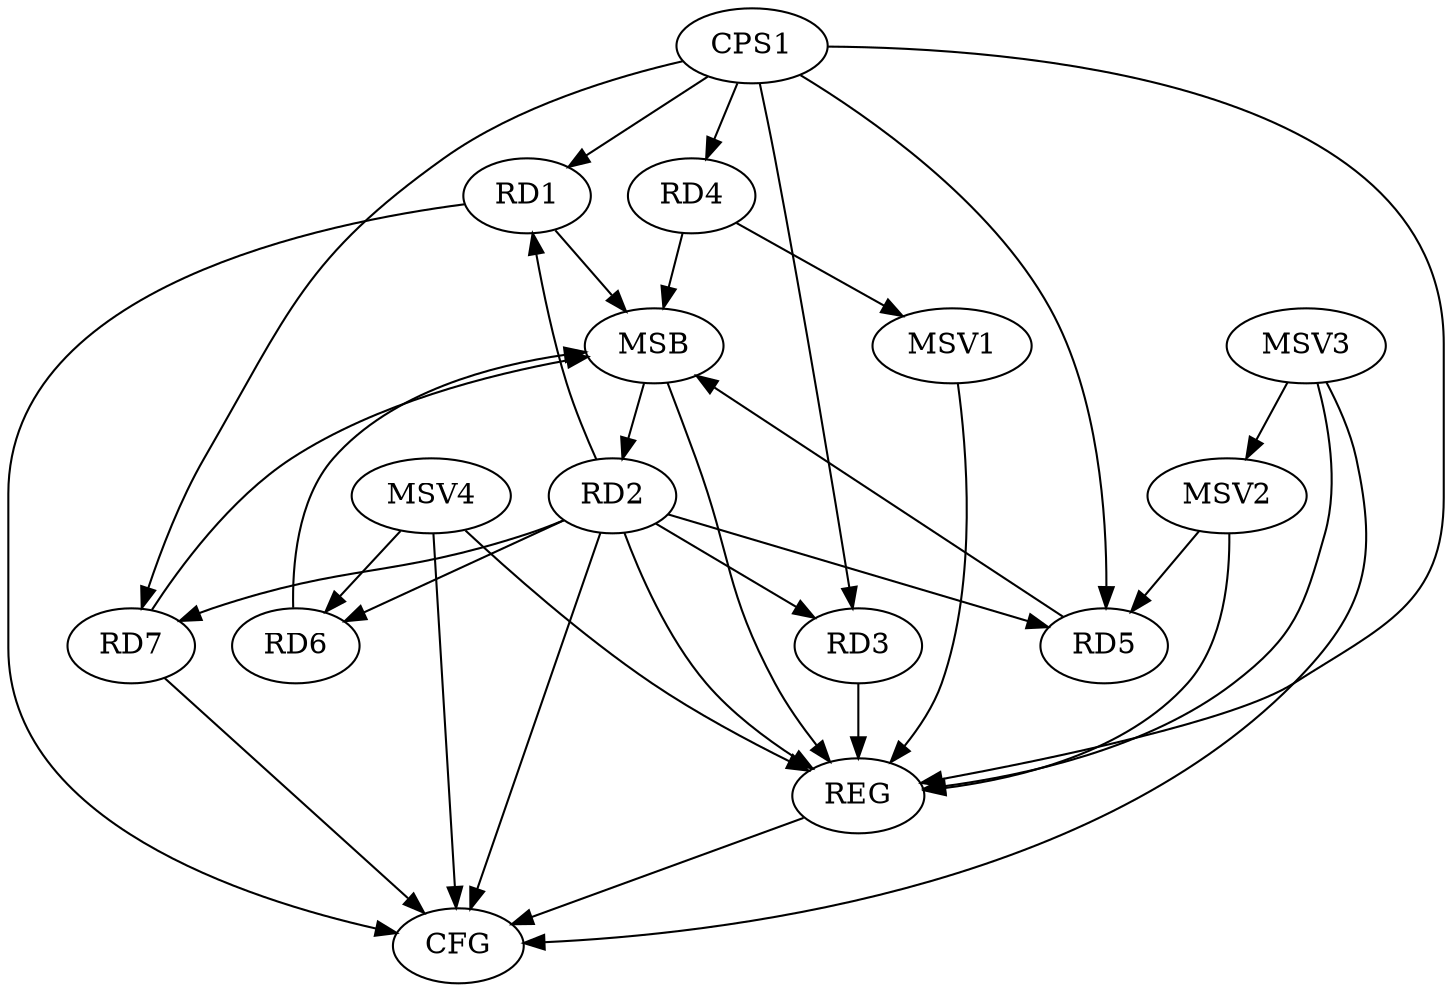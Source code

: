 strict digraph G {
  RD1 [ label="RD1" ];
  RD2 [ label="RD2" ];
  RD3 [ label="RD3" ];
  RD4 [ label="RD4" ];
  RD5 [ label="RD5" ];
  RD6 [ label="RD6" ];
  RD7 [ label="RD7" ];
  CPS1 [ label="CPS1" ];
  REG [ label="REG" ];
  MSB [ label="MSB" ];
  CFG [ label="CFG" ];
  MSV1 [ label="MSV1" ];
  MSV2 [ label="MSV2" ];
  MSV3 [ label="MSV3" ];
  MSV4 [ label="MSV4" ];
  RD2 -> RD1;
  RD2 -> RD3;
  CPS1 -> RD1;
  CPS1 -> RD3;
  CPS1 -> RD4;
  CPS1 -> RD5;
  CPS1 -> RD7;
  RD2 -> REG;
  RD3 -> REG;
  CPS1 -> REG;
  RD1 -> MSB;
  MSB -> REG;
  RD4 -> MSB;
  RD5 -> MSB;
  RD6 -> MSB;
  MSB -> RD2;
  RD7 -> MSB;
  RD7 -> CFG;
  RD2 -> CFG;
  RD1 -> CFG;
  REG -> CFG;
  RD2 -> RD6;
  RD2 -> RD7;
  RD2 -> RD5;
  RD4 -> MSV1;
  MSV1 -> REG;
  MSV2 -> RD5;
  MSV2 -> REG;
  MSV3 -> MSV2;
  MSV3 -> REG;
  MSV3 -> CFG;
  MSV4 -> RD6;
  MSV4 -> REG;
  MSV4 -> CFG;
}
